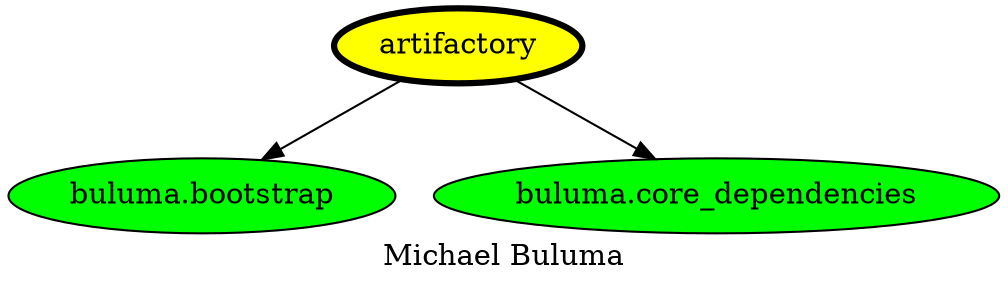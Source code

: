 digraph PhiloDilemma {
  label = "Michael Buluma" ;
  overlap=false
  {
    "artifactory" [fillcolor=yellow style=filled penwidth=3]
    "buluma.bootstrap" [fillcolor=green style=filled]
    "buluma.core_dependencies" [fillcolor=green style=filled]
  }
  "artifactory" -> "buluma.bootstrap"
  "artifactory" -> "buluma.core_dependencies"
}
